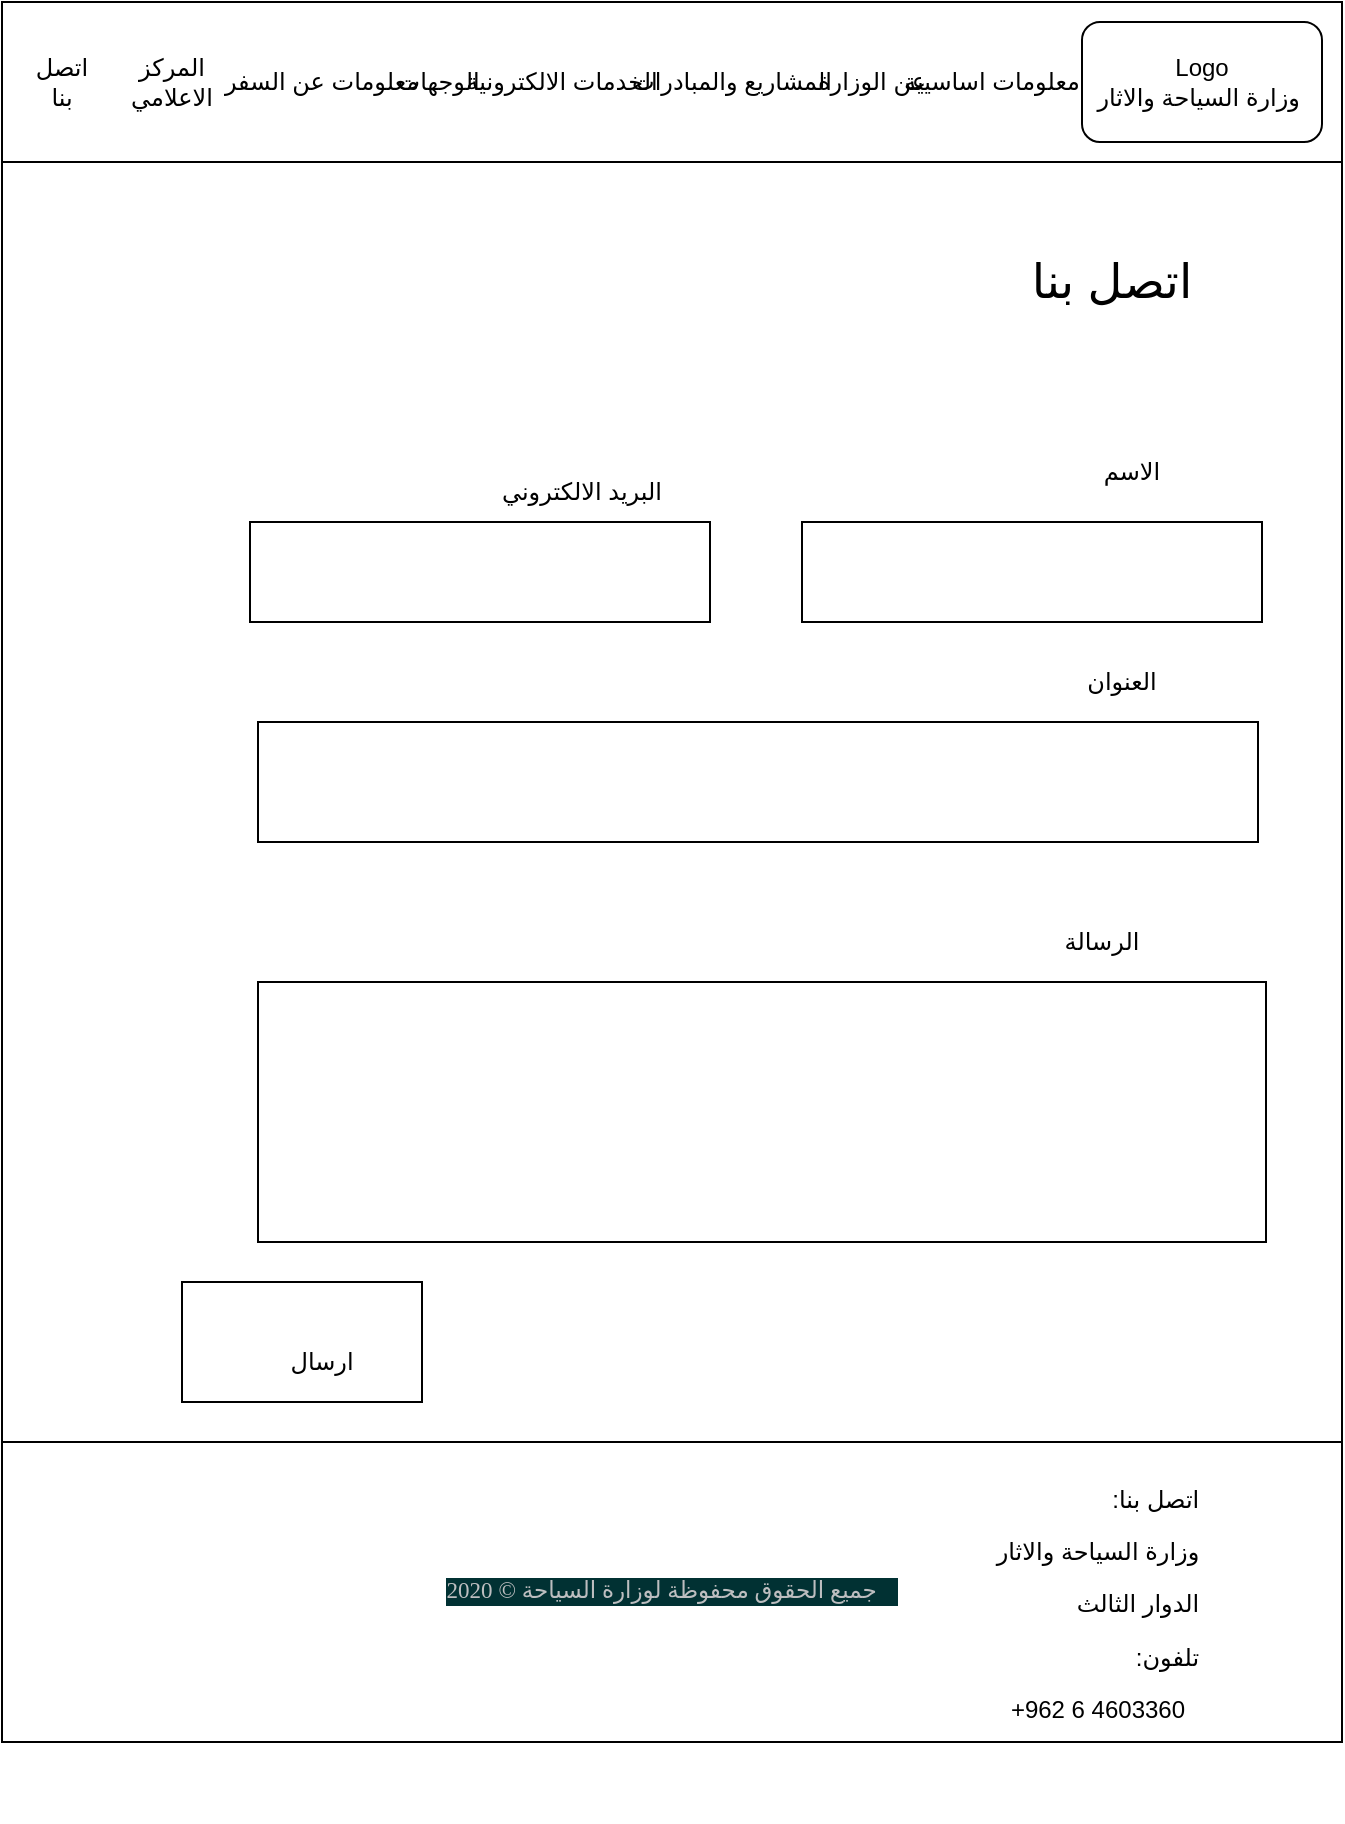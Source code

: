 <mxfile version="13.6.4" type="device"><diagram id="1d2MY_Bi8RrdZE_yDT6j" name="Page-1"><mxGraphModel dx="1038" dy="1668" grid="1" gridSize="10" guides="1" tooltips="1" connect="1" arrows="1" fold="1" page="1" pageScale="1" pageWidth="827" pageHeight="1169" math="0" shadow="0"><root><mxCell id="0"/><mxCell id="1" parent="0"/><mxCell id="k0i3rdyyR8n-Yyt5gyTC-1" value="" style="rounded=0;whiteSpace=wrap;html=1;fontStyle=1" parent="1" vertex="1"><mxGeometry x="60" y="-150" width="670" height="870" as="geometry"/></mxCell><mxCell id="k0i3rdyyR8n-Yyt5gyTC-2" value="" style="rounded=0;whiteSpace=wrap;html=1;" parent="1" vertex="1"><mxGeometry x="60" y="-150" width="670" height="80" as="geometry"/></mxCell><mxCell id="k0i3rdyyR8n-Yyt5gyTC-6" value="Logo&lt;br&gt;وزارة السياحة والاثار&amp;nbsp;" style="rounded=1;whiteSpace=wrap;html=1;" parent="1" vertex="1"><mxGeometry x="600" y="-140" width="120" height="60" as="geometry"/></mxCell><mxCell id="k0i3rdyyR8n-Yyt5gyTC-7" value="&lt;div class=&quot;sct-copyright&quot; style=&quot;box-sizing: border-box ; color: rgb(189 , 190 , 192) ; float: right ; padding-left: 0px ; padding-right: 0.9em ; font-family: &amp;#34;newfont&amp;#34; ; font-size: 11.52px ; text-align: left ; background-color: rgb(1 , 49 , 51)&quot;&gt;جميع الحقوق محفوظة لوزارة السياحة ©&amp;nbsp;2020&lt;/div&gt;&lt;div&gt;&lt;br&gt;&lt;/div&gt;" style="rounded=0;whiteSpace=wrap;html=1;" parent="1" vertex="1"><mxGeometry x="60" y="570" width="670" height="150" as="geometry"/></mxCell><mxCell id="k0i3rdyyR8n-Yyt5gyTC-8" value="&lt;p class=&quot;MsoNormal&quot; align=&quot;right&quot; style=&quot;text-align: right&quot;&gt;&lt;span lang=&quot;AR-SA&quot; dir=&quot;RTL&quot; style=&quot;font-family: &amp;#34;arial&amp;#34; , sans-serif&quot;&gt;&lt;span style=&quot;background-color: rgb(255 , 255 , 255)&quot;&gt;اتصل بنا:&lt;/span&gt;&lt;span style=&quot;background-color: yellow&quot;&gt;&lt;/span&gt;&lt;/span&gt;&lt;/p&gt;&lt;p class=&quot;MsoNormal&quot; align=&quot;right&quot; style=&quot;text-align: right&quot;&gt;&lt;span lang=&quot;AR-SA&quot; dir=&quot;RTL&quot; style=&quot;font-family: &amp;#34;arial&amp;#34; , sans-serif&quot;&gt;&lt;span style=&quot;background-color: rgb(255 , 255 , 255)&quot;&gt;وزارة السياحة والاثار&lt;/span&gt;&lt;/span&gt;&lt;/p&gt;&lt;p class=&quot;MsoNormal&quot; align=&quot;right&quot; style=&quot;text-align: right&quot;&gt;&lt;span lang=&quot;AR-SA&quot; dir=&quot;RTL&quot; style=&quot;font-family: &amp;#34;arial&amp;#34; , sans-serif&quot;&gt;&lt;span style=&quot;background-color: rgb(255 , 255 , 255)&quot;&gt;الدوار الثالث&amp;nbsp;&lt;/span&gt;&lt;/span&gt;&lt;/p&gt;&lt;p class=&quot;MsoNormal&quot; align=&quot;right&quot; style=&quot;text-align: right&quot;&gt;&lt;span lang=&quot;AR-SA&quot; dir=&quot;RTL&quot; style=&quot;font-family: &amp;#34;arial&amp;#34; , sans-serif&quot;&gt;&lt;span style=&quot;background-color: rgb(255 , 255 , 255)&quot;&gt;تلفون:&lt;/span&gt;&lt;/span&gt;&lt;/p&gt;&lt;span style=&quot;line-height: 107% ; font-family: &amp;#34;arial&amp;#34; , sans-serif&quot;&gt;&lt;font style=&quot;font-size: 12px&quot;&gt;+962 6 4603360&lt;/font&gt;&lt;/span&gt;" style="text;html=1;strokeColor=none;fillColor=none;align=center;verticalAlign=middle;whiteSpace=wrap;rounded=0;" parent="1" vertex="1"><mxGeometry x="528" y="580" width="160" height="130" as="geometry"/></mxCell><mxCell id="k0i3rdyyR8n-Yyt5gyTC-9" value="&lt;font style=&quot;font-size: 24px&quot;&gt;اتصل بنا&lt;/font&gt;" style="text;html=1;strokeColor=none;fillColor=none;align=center;verticalAlign=middle;whiteSpace=wrap;rounded=0;" parent="1" vertex="1"><mxGeometry x="560" y="-20" width="110" height="20" as="geometry"/></mxCell><mxCell id="k0i3rdyyR8n-Yyt5gyTC-18" value="&lt;div style=&quot;box-sizing: border-box ; font-family: &amp;#34;ubuntumedium&amp;#34; , &amp;#34;arial&amp;#34; , &amp;#34;helvetica&amp;#34; , sans-serif ; font-size: 16px ; color: rgb(120 , 120 , 120) ; background-color: rgb(255 , 255 , 255) ; text-align: right&quot;&gt;&lt;font color=&quot;#000000&quot; style=&quot;box-sizing: border-box&quot;&gt;&amp;nbsp;&amp;nbsp;&lt;/font&gt;&lt;/div&gt;&lt;div style=&quot;box-sizing: border-box ; font-family: &amp;#34;ubuntumedium&amp;#34; , &amp;#34;arial&amp;#34; , &amp;#34;helvetica&amp;#34; , sans-serif ; font-size: 16px ; color: rgb(120 , 120 , 120) ; background-color: rgb(255 , 255 , 255) ; text-align: right&quot;&gt;&amp;nbsp;&lt;br&gt;&lt;/div&gt;&lt;div style=&quot;box-sizing: border-box ; font-family: &amp;#34;ubuntumedium&amp;#34; , &amp;#34;arial&amp;#34; , &amp;#34;helvetica&amp;#34; , sans-serif ; font-size: 16px ; color: rgb(120 , 120 , 120) ; background-color: rgb(255 , 255 , 255) ; text-align: right&quot;&gt;&lt;br&gt;&lt;/div&gt;" style="text;html=1;strokeColor=none;fillColor=none;align=center;verticalAlign=middle;whiteSpace=wrap;rounded=0;" parent="1" vertex="1"><mxGeometry x="80" y="-20" width="614" height="780" as="geometry"/></mxCell><mxCell id="DnmWLTyeIUrvOsqCoh9T-2" value="معلومات اساسيية" style="text;html=1;strokeColor=none;fillColor=none;align=center;verticalAlign=middle;whiteSpace=wrap;rounded=0;" vertex="1" parent="1"><mxGeometry x="510" y="-120" width="90" height="20" as="geometry"/></mxCell><mxCell id="DnmWLTyeIUrvOsqCoh9T-3" value="عن الوزارة" style="text;html=1;strokeColor=none;fillColor=none;align=center;verticalAlign=middle;whiteSpace=wrap;rounded=0;" vertex="1" parent="1"><mxGeometry x="460" y="-120" width="70" height="20" as="geometry"/></mxCell><mxCell id="DnmWLTyeIUrvOsqCoh9T-5" value="المشاريع والمبادرات" style="text;html=1;strokeColor=none;fillColor=none;align=center;verticalAlign=middle;whiteSpace=wrap;rounded=0;" vertex="1" parent="1"><mxGeometry x="370" y="-120" width="110" height="20" as="geometry"/></mxCell><mxCell id="DnmWLTyeIUrvOsqCoh9T-9" value="الخدمات الالكترونية" style="text;html=1;strokeColor=none;fillColor=none;align=center;verticalAlign=middle;whiteSpace=wrap;rounded=0;" vertex="1" parent="1"><mxGeometry x="280" y="-120" width="120" height="20" as="geometry"/></mxCell><mxCell id="DnmWLTyeIUrvOsqCoh9T-11" value="الوجهات&amp;nbsp;" style="text;html=1;strokeColor=none;fillColor=none;align=center;verticalAlign=middle;whiteSpace=wrap;rounded=0;" vertex="1" parent="1"><mxGeometry x="250" y="-120" width="60" height="20" as="geometry"/></mxCell><mxCell id="DnmWLTyeIUrvOsqCoh9T-13" value="معلومات عن السفر" style="text;html=1;strokeColor=none;fillColor=none;align=center;verticalAlign=middle;whiteSpace=wrap;rounded=0;" vertex="1" parent="1"><mxGeometry x="170" y="-120" width="100" height="20" as="geometry"/></mxCell><mxCell id="DnmWLTyeIUrvOsqCoh9T-16" value="المركز الاعلامي" style="text;html=1;strokeColor=none;fillColor=none;align=center;verticalAlign=middle;whiteSpace=wrap;rounded=0;" vertex="1" parent="1"><mxGeometry x="110" y="-120" width="70" height="20" as="geometry"/></mxCell><mxCell id="DnmWLTyeIUrvOsqCoh9T-17" value="اتصل بنا" style="text;html=1;strokeColor=none;fillColor=none;align=center;verticalAlign=middle;whiteSpace=wrap;rounded=0;" vertex="1" parent="1"><mxGeometry x="70" y="-120" width="40" height="20" as="geometry"/></mxCell><mxCell id="DnmWLTyeIUrvOsqCoh9T-18" value="" style="rounded=0;whiteSpace=wrap;html=1;" vertex="1" parent="1"><mxGeometry x="460" y="110" width="230" height="50" as="geometry"/></mxCell><mxCell id="DnmWLTyeIUrvOsqCoh9T-19" value="" style="rounded=0;whiteSpace=wrap;html=1;" vertex="1" parent="1"><mxGeometry x="184" y="110" width="230" height="50" as="geometry"/></mxCell><mxCell id="DnmWLTyeIUrvOsqCoh9T-20" value="" style="rounded=0;whiteSpace=wrap;html=1;" vertex="1" parent="1"><mxGeometry x="188" y="210" width="500" height="60" as="geometry"/></mxCell><mxCell id="DnmWLTyeIUrvOsqCoh9T-21" value="" style="rounded=0;whiteSpace=wrap;html=1;" vertex="1" parent="1"><mxGeometry x="188" y="340" width="504" height="130" as="geometry"/></mxCell><mxCell id="DnmWLTyeIUrvOsqCoh9T-22" value="الاسم" style="text;html=1;strokeColor=none;fillColor=none;align=center;verticalAlign=middle;whiteSpace=wrap;rounded=0;" vertex="1" parent="1"><mxGeometry x="570" y="70" width="110" height="30" as="geometry"/></mxCell><mxCell id="DnmWLTyeIUrvOsqCoh9T-23" value="البريد الالكتروني" style="text;html=1;strokeColor=none;fillColor=none;align=center;verticalAlign=middle;whiteSpace=wrap;rounded=0;" vertex="1" parent="1"><mxGeometry x="300" y="80" width="100" height="30" as="geometry"/></mxCell><mxCell id="DnmWLTyeIUrvOsqCoh9T-24" value="العنوان" style="text;html=1;strokeColor=none;fillColor=none;align=center;verticalAlign=middle;whiteSpace=wrap;rounded=0;" vertex="1" parent="1"><mxGeometry x="550" y="180" width="140" height="20" as="geometry"/></mxCell><mxCell id="DnmWLTyeIUrvOsqCoh9T-25" value="الرسالة" style="text;html=1;strokeColor=none;fillColor=none;align=center;verticalAlign=middle;whiteSpace=wrap;rounded=0;" vertex="1" parent="1"><mxGeometry x="550" y="310" width="120" height="20" as="geometry"/></mxCell><mxCell id="DnmWLTyeIUrvOsqCoh9T-26" value="" style="rounded=0;whiteSpace=wrap;html=1;" vertex="1" parent="1"><mxGeometry x="150" y="490" width="120" height="60" as="geometry"/></mxCell><mxCell id="DnmWLTyeIUrvOsqCoh9T-27" value="ارسال" style="text;html=1;strokeColor=none;fillColor=none;align=center;verticalAlign=middle;whiteSpace=wrap;rounded=0;" vertex="1" parent="1"><mxGeometry x="200" y="520" width="40" height="20" as="geometry"/></mxCell></root></mxGraphModel></diagram></mxfile>